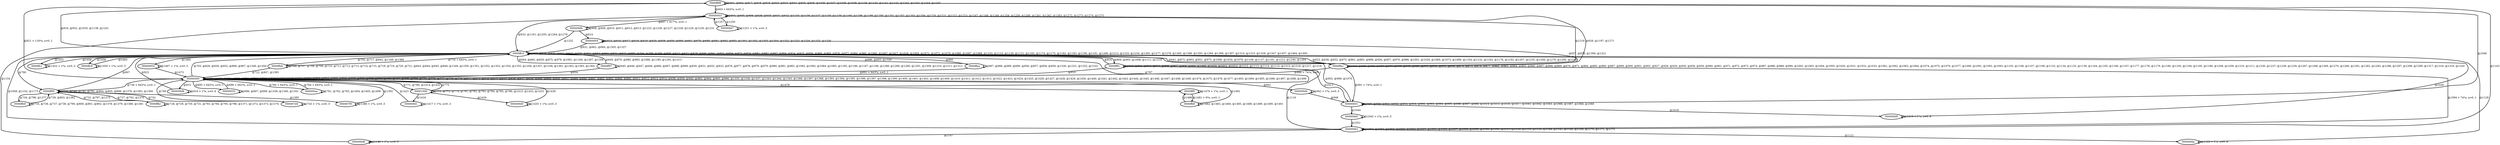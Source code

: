 digraph G {
        node [style=rounded, penwidth=3, fontsize=20, shape=oval];
        "0000ff98" -> "0000ff98" [label="@601, @602, @817, @818, @819, @820, @933, @934, @935, @936, @1036, @1037, @1038, @1039, @1139, @1140, @1141, @1142, @1242, @1243, @1244, @1245", color=black,arrowsize=1,style=bold,penwidth=3,fontsize=20];
"0000ff98" -> "00000003" [label="@603 + 643*n, n=0..1", color=black,arrowsize=1,style=bold,penwidth=3,fontsize=20];
"00000003" -> "00000003" [label="@604, @605, @606, @629, @630, @631, @632, @1155, @1156, @1157, @1158, @1159, @1160, @1198, @1199, @1200, @1201, @1202, @1203, @1204, @1220, @1221, @1222, @1223, @1247, @1248, @1249, @1258, @1259, @1260, @1261, @1262, @1263, @1272, @1273, @1274, @1275", color=black,arrowsize=1,style=bold,penwidth=3,fontsize=20];
"00000003" -> "000009db" [label="@607 + 617*n, n=0..1", color=black,arrowsize=1,style=bold,penwidth=3,fontsize=20];
"000009db" -> "000009db" [label="@608, @609, @610, @611, @612, @613, @1225, @1226, @1227, @1228, @1229, @1230, @1231", color=black,arrowsize=1,style=bold,penwidth=3,fontsize=20];
"000009db" -> "00000004" [label="@614", color=black,arrowsize=1,style=bold,penwidth=3,fontsize=20];
"00000004" -> "00000004" [label="@615, @616, @617, @618, @619, @620, @658, @659, @660, @661, @679, @680, @681, @682, @683, @1301, @1302, @1303, @1304, @1322, @1323, @1324, @1325, @1326", color=black,arrowsize=1,style=bold,penwidth=3,fontsize=20];
"00000004" -> "0000ffc0" [label="@621, @662, @684, @1305, @1327", color=black,arrowsize=1,style=bold,penwidth=3,fontsize=20];
"0000ffc0" -> "0000ffc0" [label="@622, @634, @635, @642, @643, @650, @651, @663, @664, @671, @672, @685, @704, @788, @789, @808, @815, @827, @828, @840, @841, @853, @854, @873, @874, @881, @882, @897, @904, @924, @925, @956, @968, @969, @976, @977, @984, @985, @1000, @1007, @1027, @1028, @1059, @1071, @1072, @1079, @1080, @1087, @1088, @1103, @1110, @1130, @1131, @1162, @1174, @1175, @1182, @1183, @1190, @1191, @1206, @1213, @1233, @1234, @1265, @1277, @1278, @1285, @1286, @1293, @1294, @1306, @1307, @1314, @1315, @1328, @1347, @1457, @1464, @1465", color=black,arrowsize=1,style=bold,penwidth=3,fontsize=20];
"0000ffc0" -> "0000ffac" [label="@623, @636, @652, @673, @861, @883, @898, @926, @957, @970, @986, @1001, @1029, @1060, @1073, @1089, @1104, @1132, @1163, @1176, @1192, @1207, @1235, @1266, @1279, @1295, @1316", color=black,arrowsize=1,style=bold,penwidth=3,fontsize=20];
"0000ffac" -> "0000ffac" [label="@624, @625, @626, @627, @637, @638, @639, @640, @653, @654, @655, @656, @674, @675, @676, @677, @862, @863, @864, @865, @866, @867, @868, @869, @870, @871, @884, @885, @886, @887, @899, @900, @901, @902, @927, @928, @929, @930, @958, @959, @960, @961, @971, @972, @973, @974, @987, @988, @989, @990, @1002, @1003, @1004, @1005, @1030, @1031, @1032, @1033, @1061, @1062, @1063, @1064, @1074, @1075, @1076, @1077, @1090, @1091, @1092, @1093, @1105, @1106, @1107, @1108, @1133, @1134, @1135, @1136, @1164, @1165, @1166, @1167, @1177, @1178, @1179, @1180, @1193, @1194, @1195, @1196, @1208, @1209, @1210, @1211, @1236, @1237, @1238, @1239, @1267, @1268, @1269, @1270, @1280, @1281, @1282, @1283, @1296, @1297, @1298, @1299, @1317, @1318, @1319, @1320", color=black,arrowsize=1,style=bold,penwidth=3,fontsize=20];
"0000ffac" -> "00000003" [label="@628, @1197, @1271", color=black,arrowsize=1,style=bold,penwidth=3,fontsize=20];
"00000003" -> "0000ffc0" [label="@633, @1161, @1205, @1264, @1276", color=black,arrowsize=1,style=bold,penwidth=3,fontsize=20];
"0000ffac" -> "0000ffc0" [label="@641, @872, @903, @931, @975, @1006, @1034, @1078, @1109, @1137, @1181, @1212, @1240, @1284", color=black,arrowsize=1,style=bold,penwidth=3,fontsize=20];
"0000ffc0" -> "0000ff97" [label="@644, @665, @829, @875, @978, @1081, @1184, @1287, @1308", color=black,arrowsize=1,style=bold,penwidth=3,fontsize=20];
"0000ff97" -> "0000ff97" [label="@645, @646, @647, @648, @666, @667, @668, @669, @830, @831, @832, @833, @876, @877, @878, @879, @979, @980, @981, @982, @1082, @1083, @1084, @1085, @1185, @1186, @1187, @1188, @1288, @1289, @1290, @1291, @1309, @1310, @1311, @1312", color=black,arrowsize=1,style=bold,penwidth=3,fontsize=20];
"0000ff97" -> "0000ffc0" [label="@649, @670, @880, @983, @1086, @1189, @1292, @1313", color=black,arrowsize=1,style=bold,penwidth=3,fontsize=20];
"0000ffac" -> "00000004" [label="@657, @678, @1300, @1321", color=black,arrowsize=1,style=bold,penwidth=3,fontsize=20];
"0000ffc0" -> "0000ffaa" [label="@686, @855, @1329", color=black,arrowsize=1,style=bold,penwidth=3,fontsize=20];
"0000ffaa" -> "0000ffaa" [label="@687, @688, @689, @690, @856, @857, @858, @859, @1330, @1331, @1332, @1333", color=black,arrowsize=1,style=bold,penwidth=3,fontsize=20];
"0000ffaa" -> "00000000" [label="@691 + 643*n, n=0..1", color=black,arrowsize=1,style=bold,penwidth=3,fontsize=20];
"00000000" -> "00000000" [label="@692, @693, @694, @700, @701, @702, @723, @724, @725, @750, @751, @752, @753, @754, @755, @756, @757, @758, @759, @765, @766, @767, @768, @769, @770, @776, @777, @778, @779, @822, @823, @824, @825, @835, @836, @837, @838, @848, @849, @850, @851, @889, @890, @891, @892, @893, @894, @895, @911, @912, @913, @914, @938, @939, @940, @963, @964, @965, @966, @1335, @1336, @1337, @1343, @1344, @1345, @1366, @1367, @1368, @1393, @1394, @1395, @1396, @1397, @1398, @1399, @1400, @1401, @1402, @1408, @1409, @1410, @1411, @1412, @1413, @1422, @1423, @1424, @1425, @1426, @1427, @1428, @1429, @1430, @1440, @1441, @1442, @1443, @1444, @1445, @1446, @1447, @1448, @1449, @1474, @1475, @1476, @1477, @1493, @1494, @1495, @1496, @1497, @1498, @1499", color=black,arrowsize=1,style=bold,penwidth=3,fontsize=20];
"00000000" -> "00000055" [label="@695 + 643*n, n=0..1", color=black,arrowsize=1,style=bold,penwidth=3,fontsize=20];
"00000055" -> "00000055" [label="@696, @697, @698, @1339, @1340, @1341", color=black,arrowsize=1,style=bold,penwidth=3,fontsize=20];
"00000055" -> "00000000" [label="@699 + 643*n, n=0..1", color=black,arrowsize=1,style=bold,penwidth=3,fontsize=20];
"00000000" -> "0000ffc0" [label="@703, @826, @839, @852, @896, @967, @1346, @1450", color=black,arrowsize=1,style=bold,penwidth=3,fontsize=20];
"0000ffc0" -> "0000ffab" [label="@705, @717, @842, @1348, @1360", color=black,arrowsize=1,style=bold,penwidth=3,fontsize=20];
"0000ffab" -> "0000ffab" [label="@706, @707, @708, @709, @710, @711, @712, @713, @714, @715, @718, @719, @720, @721, @843, @844, @845, @846, @1349, @1350, @1351, @1352, @1353, @1354, @1355, @1356, @1357, @1358, @1361, @1362, @1363, @1364", color=black,arrowsize=1,style=bold,penwidth=3,fontsize=20];
"0000ffab" -> "0000ffc0" [label="@716 + 643*n, n=0..1", color=black,arrowsize=1,style=bold,penwidth=3,fontsize=20];
"0000ffab" -> "00000000" [label="@722, @847, @1365", color=black,arrowsize=1,style=bold,penwidth=3,fontsize=20];
"00000000" -> "0000ff90" [label="@726 + 643*n, n=0..1", color=black,arrowsize=1,style=bold,penwidth=3,fontsize=20];
"0000ff90" -> "0000ffbc" [label="@727, @792, @1370", color=black,arrowsize=1,style=bold,penwidth=3,fontsize=20];
"0000ffbc" -> "0000ffbc" [label="@728, @729, @730, @731, @793, @794, @795, @796, @1371, @1372, @1373, @1374", color=black,arrowsize=1,style=bold,penwidth=3,fontsize=20];
"0000ffbc" -> "0000ff90" [label="@732, @797, @1375", color=black,arrowsize=1,style=bold,penwidth=3,fontsize=20];
"0000ff90" -> "0000ff90" [label="@733, @740, @741, @791, @804, @805, @806, @1376, @1383, @1384", color=black,arrowsize=1,style=bold,penwidth=3,fontsize=20];
"0000ff90" -> "0000ffb8" [label="@734, @798, @1377", color=black,arrowsize=1,style=bold,penwidth=3,fontsize=20];
"0000ffb8" -> "0000ffb8" [label="@735, @736, @737, @738, @799, @800, @801, @802, @1378, @1379, @1380, @1381", color=black,arrowsize=1,style=bold,penwidth=3,fontsize=20];
"0000ffb8" -> "0000ff90" [label="@739, @803, @1382", color=black,arrowsize=1,style=bold,penwidth=3,fontsize=20];
"0000ff90" -> "000007d4" [label="@742", color=black,arrowsize=1,style=bold,penwidth=3,fontsize=20];
"000007d4" -> "000007d4" [label="@743 + 1*n, n=0..5", color=black,arrowsize=1,style=bold,penwidth=3,fontsize=20];
"000007d4" -> "00000000" [label="@749", color=black,arrowsize=1,style=bold,penwidth=3,fontsize=20];
"00000000" -> "000000aa" [label="@760 + 643*n, n=0..1", color=black,arrowsize=1,style=bold,penwidth=3,fontsize=20];
"000000aa" -> "000000aa" [label="@761, @762, @763, @1404, @1405, @1406", color=black,arrowsize=1,style=bold,penwidth=3,fontsize=20];
"000000aa" -> "00000000" [label="@764 + 643*n, n=0..1", color=black,arrowsize=1,style=bold,penwidth=3,fontsize=20];
"00000000" -> "00001000" [label="@771, @780, @1414, @1431", color=black,arrowsize=1,style=bold,penwidth=3,fontsize=20];
"00001000" -> "00001000" [label="@772, @773, @774, @781, @782, @783, @784, @785, @786, @1415, @1432, @1433", color=black,arrowsize=1,style=bold,penwidth=3,fontsize=20];
"00001000" -> "00000000" [label="@775", color=black,arrowsize=1,style=bold,penwidth=3,fontsize=20];
"00001000" -> "0000ffc0" [label="@787", color=black,arrowsize=1,style=bold,penwidth=3,fontsize=20];
"0000ffc0" -> "0000ff90" [label="@790", color=black,arrowsize=1,style=bold,penwidth=3,fontsize=20];
"0000ff90" -> "0000ffc0" [label="@807", color=black,arrowsize=1,style=bold,penwidth=3,fontsize=20];
"0000ffc0" -> "0000ff9c" [label="@809, @905, @1008, @1111, @1214", color=black,arrowsize=1,style=bold,penwidth=3,fontsize=20];
"0000ff9c" -> "0000ff9c" [label="@810, @811, @812, @813, @906, @907, @908, @909, @1009, @1010, @1011, @1012, @1112, @1113, @1114, @1115, @1215, @1216, @1217, @1218", color=black,arrowsize=1,style=bold,penwidth=3,fontsize=20];
"0000ff9c" -> "0000ffc0" [label="@814", color=black,arrowsize=1,style=bold,penwidth=3,fontsize=20];
"0000ffc0" -> "0000ff98" [label="@816, @932, @1035, @1138, @1241", color=black,arrowsize=1,style=bold,penwidth=3,fontsize=20];
"0000ff98" -> "00000000" [label="@821 + 116*n, n=0..1", color=black,arrowsize=1,style=bold,penwidth=3,fontsize=20];
"0000ff97" -> "00000000" [label="@834", color=black,arrowsize=1,style=bold,penwidth=3,fontsize=20];
"0000ffaa" -> "0000ffc0" [label="@860", color=black,arrowsize=1,style=bold,penwidth=3,fontsize=20];
"0000ffac" -> "00000000" [label="@888 + 74*n, n=0..1", color=black,arrowsize=1,style=bold,penwidth=3,fontsize=20];
"0000ff9c" -> "00000000" [label="@910", color=black,arrowsize=1,style=bold,penwidth=3,fontsize=20];
"00000000" -> "000009d8" [label="@915", color=black,arrowsize=1,style=bold,penwidth=3,fontsize=20];
"000009d8" -> "000009d8" [label="@916 + 1*n, n=0..6", color=black,arrowsize=1,style=bold,penwidth=3,fontsize=20];
"000009d8" -> "0000ffc0" [label="@923", color=black,arrowsize=1,style=bold,penwidth=3,fontsize=20];
"00000000" -> "000009d4" [label="@941", color=black,arrowsize=1,style=bold,penwidth=3,fontsize=20];
"000009d4" -> "000009d4" [label="@942 + 1*n, n=0..5", color=black,arrowsize=1,style=bold,penwidth=3,fontsize=20];
"000009d4" -> "00000001" [label="@948", color=black,arrowsize=1,style=bold,penwidth=3,fontsize=20];
"00000001" -> "00000001" [label="@949, @950, @951, @952, @953, @954, @992, @993, @994, @995, @996, @997, @998, @1014, @1015, @1016, @1017, @1041, @1042, @1043, @1066, @1067, @1068, @1069", color=black,arrowsize=1,style=bold,penwidth=3,fontsize=20];
"00000001" -> "0000ffc0" [label="@955, @999, @1070", color=black,arrowsize=1,style=bold,penwidth=3,fontsize=20];
"0000ffac" -> "00000001" [label="@991 + 74*n, n=0..1", color=black,arrowsize=1,style=bold,penwidth=3,fontsize=20];
"0000ff9c" -> "00000001" [label="@1013", color=black,arrowsize=1,style=bold,penwidth=3,fontsize=20];
"00000001" -> "000009d9" [label="@1018", color=black,arrowsize=1,style=bold,penwidth=3,fontsize=20];
"000009d9" -> "000009d9" [label="@1019 + 1*n, n=0..6", color=black,arrowsize=1,style=bold,penwidth=3,fontsize=20];
"000009d9" -> "0000ffc0" [label="@1026", color=black,arrowsize=1,style=bold,penwidth=3,fontsize=20];
"0000ff98" -> "00000001" [label="@1040", color=black,arrowsize=1,style=bold,penwidth=3,fontsize=20];
"00000001" -> "000009d5" [label="@1044", color=black,arrowsize=1,style=bold,penwidth=3,fontsize=20];
"000009d5" -> "000009d5" [label="@1045 + 1*n, n=0..5", color=black,arrowsize=1,style=bold,penwidth=3,fontsize=20];
"000009d5" -> "00000002" [label="@1051", color=black,arrowsize=1,style=bold,penwidth=3,fontsize=20];
"00000002" -> "00000002" [label="@1052, @1053, @1054, @1055, @1056, @1057, @1095, @1096, @1097, @1098, @1099, @1100, @1101, @1117, @1118, @1119, @1120, @1144, @1145, @1146, @1169, @1170, @1171, @1172", color=black,arrowsize=1,style=bold,penwidth=3,fontsize=20];
"00000002" -> "0000ffc0" [label="@1058, @1102, @1173", color=black,arrowsize=1,style=bold,penwidth=3,fontsize=20];
"0000ffac" -> "00000002" [label="@1094 + 74*n, n=0..1", color=black,arrowsize=1,style=bold,penwidth=3,fontsize=20];
"0000ff9c" -> "00000002" [label="@1116", color=black,arrowsize=1,style=bold,penwidth=3,fontsize=20];
"00000002" -> "000009da" [label="@1121", color=black,arrowsize=1,style=bold,penwidth=3,fontsize=20];
"000009da" -> "000009da" [label="@1122 + 1*n, n=0..6", color=black,arrowsize=1,style=bold,penwidth=3,fontsize=20];
"000009da" -> "0000ffc0" [label="@1129", color=black,arrowsize=1,style=bold,penwidth=3,fontsize=20];
"0000ff98" -> "00000002" [label="@1143", color=black,arrowsize=1,style=bold,penwidth=3,fontsize=20];
"00000002" -> "000009d6" [label="@1147", color=black,arrowsize=1,style=bold,penwidth=3,fontsize=20];
"000009d6" -> "000009d6" [label="@1148 + 1*n, n=0..5", color=black,arrowsize=1,style=bold,penwidth=3,fontsize=20];
"000009d6" -> "00000003" [label="@1154", color=black,arrowsize=1,style=bold,penwidth=3,fontsize=20];
"0000ff9c" -> "00000003" [label="@1219", color=black,arrowsize=1,style=bold,penwidth=3,fontsize=20];
"000009db" -> "0000ffc0" [label="@1232", color=black,arrowsize=1,style=bold,penwidth=3,fontsize=20];
"00000003" -> "000009d7" [label="@1250", color=black,arrowsize=1,style=bold,penwidth=3,fontsize=20];
"000009d7" -> "000009d7" [label="@1251 + 1*n, n=0..5", color=black,arrowsize=1,style=bold,penwidth=3,fontsize=20];
"000009d7" -> "00000003" [label="@1257", color=black,arrowsize=1,style=bold,penwidth=3,fontsize=20];
"0000ff90" -> "000007f0" [label="@1385", color=black,arrowsize=1,style=bold,penwidth=3,fontsize=20];
"000007f0" -> "000007f0" [label="@1386 + 1*n, n=0..5", color=black,arrowsize=1,style=bold,penwidth=3,fontsize=20];
"000007f0" -> "00000000" [label="@1392", color=black,arrowsize=1,style=bold,penwidth=3,fontsize=20];
"00001000" -> "000009d1" [label="@1416", color=black,arrowsize=1,style=bold,penwidth=3,fontsize=20];
"000009d1" -> "000009d1" [label="@1417 + 1*n, n=0..3", color=black,arrowsize=1,style=bold,penwidth=3,fontsize=20];
"000009d1" -> "00000000" [label="@1421", color=black,arrowsize=1,style=bold,penwidth=3,fontsize=20];
"00001000" -> "000009d0" [label="@1434", color=black,arrowsize=1,style=bold,penwidth=3,fontsize=20];
"000009d0" -> "000009d0" [label="@1435 + 1*n, n=0..3", color=black,arrowsize=1,style=bold,penwidth=3,fontsize=20];
"000009d0" -> "00000000" [label="@1439", color=black,arrowsize=1,style=bold,penwidth=3,fontsize=20];
"0000ffc0" -> "0000ffcc" [label="@1451", color=black,arrowsize=1,style=bold,penwidth=3,fontsize=20];
"0000ffcc" -> "0000ffcc" [label="@1452 + 1*n, n=0..3", color=black,arrowsize=1,style=bold,penwidth=3,fontsize=20];
"0000ffcc" -> "0000ffc0" [label="@1456", color=black,arrowsize=1,style=bold,penwidth=3,fontsize=20];
"0000ffc0" -> "0000ffc8" [label="@1458", color=black,arrowsize=1,style=bold,penwidth=3,fontsize=20];
"0000ffc8" -> "0000ffc8" [label="@1459 + 1*n, n=0..3", color=black,arrowsize=1,style=bold,penwidth=3,fontsize=20];
"0000ffc8" -> "0000ffc0" [label="@1463", color=black,arrowsize=1,style=bold,penwidth=3,fontsize=20];
"0000ffc0" -> "00000954" [label="@1466", color=black,arrowsize=1,style=bold,penwidth=3,fontsize=20];
"00000954" -> "00000954" [label="@1467 + 1*n, n=0..5", color=black,arrowsize=1,style=bold,penwidth=3,fontsize=20];
"00000954" -> "00000000" [label="@1473", color=black,arrowsize=1,style=bold,penwidth=3,fontsize=20];
"00000000" -> "0000fff0" [label="@1478", color=black,arrowsize=1,style=bold,penwidth=3,fontsize=20];
"0000fff0" -> "0000fff0" [label="@1479 + 1*n, n=0..1", color=black,arrowsize=1,style=bold,penwidth=3,fontsize=20];
"0000fff0" -> "0000ffdf" [label="@1481 + 6*n, n=0..1", color=black,arrowsize=1,style=bold,penwidth=3,fontsize=20];
"0000ffdf" -> "0000ffdf" [label="@1482, @1483, @1484, @1485, @1488, @1489, @1490, @1491", color=black,arrowsize=1,style=bold,penwidth=3,fontsize=20];
"0000ffdf" -> "0000fff0" [label="@1486", color=black,arrowsize=1,style=bold,penwidth=3,fontsize=20];
"0000ffdf" -> "00000000" [label="@1492", color=black,arrowsize=1,style=bold,penwidth=3,fontsize=20];
}
